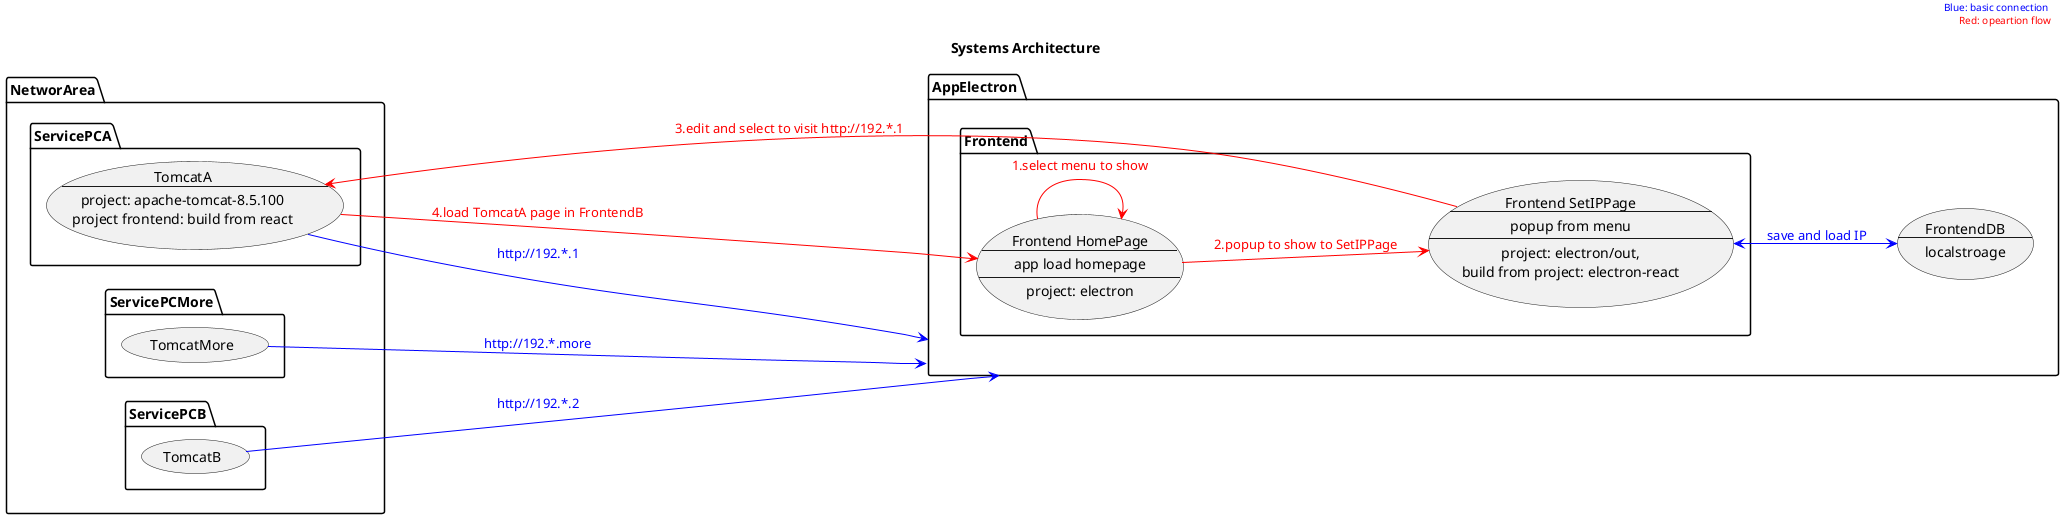 @startuml
title Systems Architecture
header <color blue> Blue: basic connection</color> \n <color red> Red: opeartion flow</color>

left to right direction

package AppElectron {
  package Frontend {
    usecase HomePage as "
      Frontend HomePage
      --
      app load homepage
      --
      project: electron
    "
    usecase SetIPPage as "
      Frontend SetIPPage
      --
      popup from menu
      --
      project: electron/out,
      build from project: electron-react
    "
  }

  usecase FrontendDB as "
    FrontendDB
    --
    localstroage
  "
}

package NetworArea {
  package ServicePCA {
    usecase TomcatA as "
      TomcatA
      --
      project: apache-tomcat-8.5.100
      project frontend: build from react
    "
  }

  package ServicePCB {
    usecase TomcatB
  }

  package ServicePCMore {
    usecase TomcatMore
  }
}

SetIPPage <--> FrontendDB#line:blue;text:blue : save and load IP
TomcatA ---> AppElectron#line:blue;text:blue : http://192.*.1
TomcatB ---> AppElectron#line:blue;text:blue : http://192.*.2
TomcatMore ---> AppElectron#line:blue;text:blue : http://192.*.more

HomePage --> HomePage#line:red;text:red : 1.select menu to show
HomePage --> SetIPPage#line:red;text:red : 2.popup to show to SetIPPage
SetIPPage --> TomcatA#line:red;text:red : 3.edit and select to visit http://192.*.1
HomePage <-- TomcatA#line:red;text:red : 4.load TomcatA page in FrontendB


@enduml